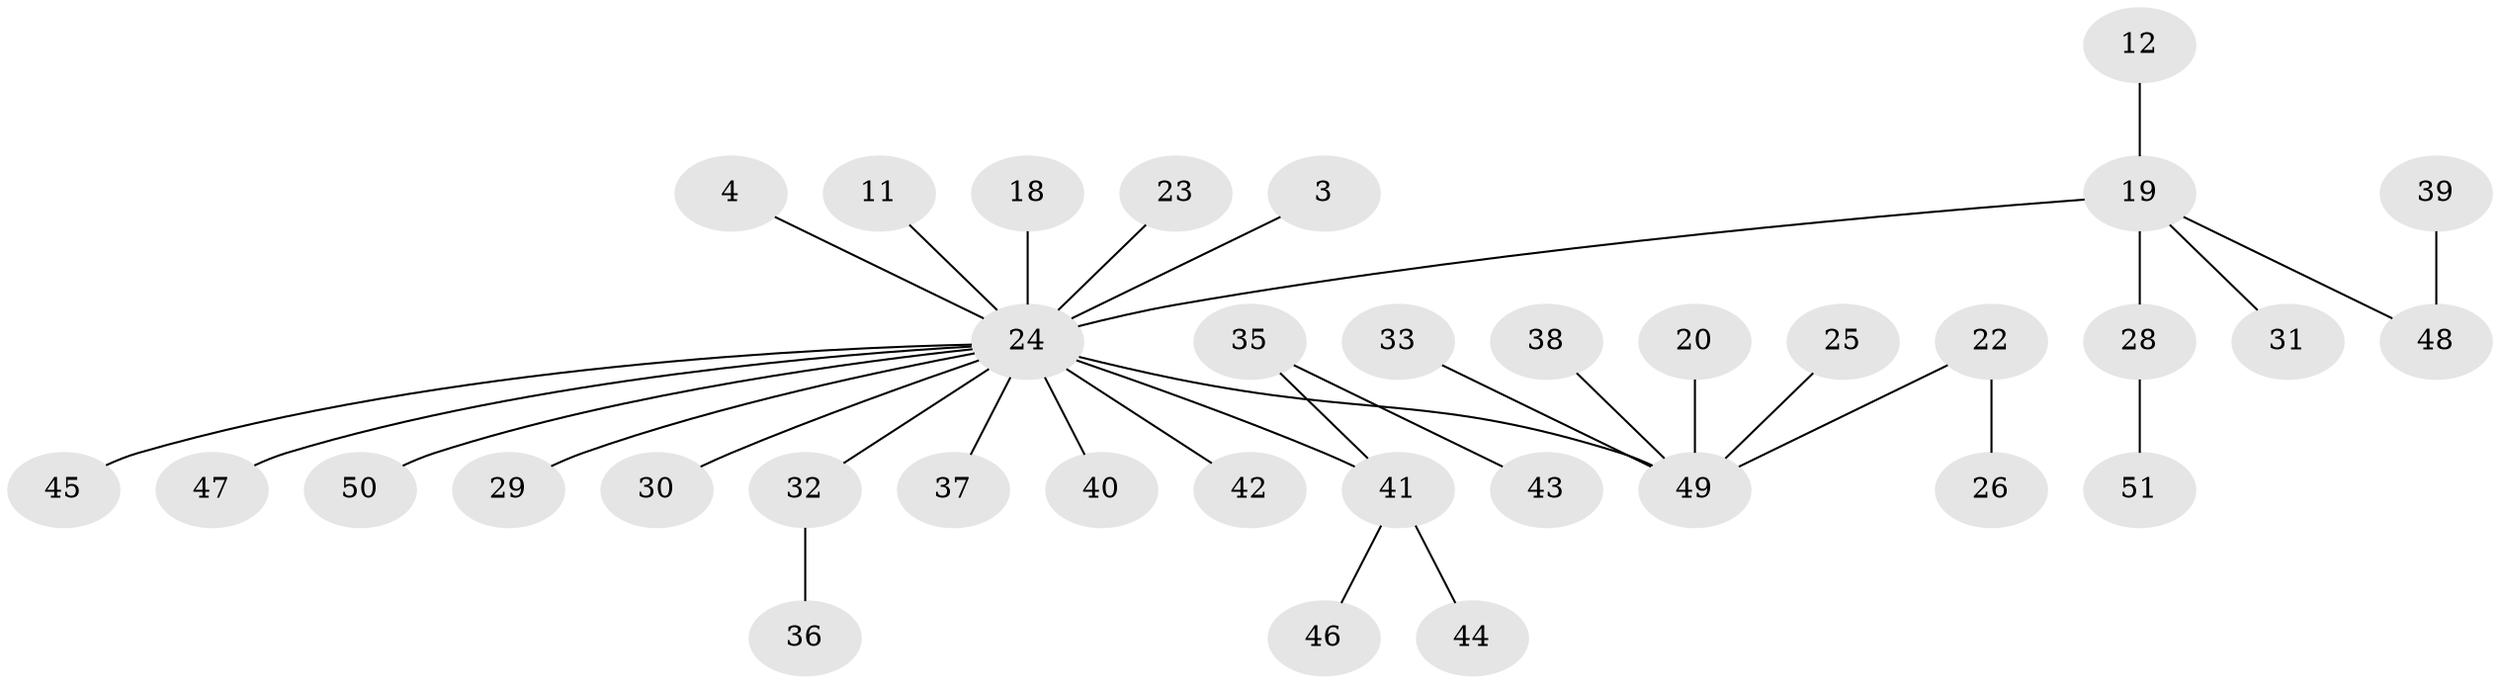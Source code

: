 // original degree distribution, {2: 0.27450980392156865, 19: 0.0196078431372549, 1: 0.5490196078431373, 5: 0.058823529411764705, 3: 0.0784313725490196, 4: 0.0196078431372549}
// Generated by graph-tools (version 1.1) at 2025/51/03/04/25 21:51:41]
// undirected, 35 vertices, 34 edges
graph export_dot {
graph [start="1"]
  node [color=gray90,style=filled];
  3;
  4;
  11;
  12;
  18;
  19 [super="+6"];
  20;
  22;
  23;
  24 [super="+8+7"];
  25;
  26;
  28;
  29;
  30;
  31;
  32 [super="+14"];
  33;
  35;
  36;
  37;
  38;
  39;
  40;
  41 [super="+13+15"];
  42 [super="+16"];
  43;
  44;
  45;
  46;
  47;
  48 [super="+27"];
  49 [super="+17+34"];
  50;
  51;
  3 -- 24;
  4 -- 24;
  11 -- 24;
  12 -- 19;
  18 -- 24;
  19 -- 31;
  19 -- 24 [weight=2];
  19 -- 28;
  19 -- 48;
  20 -- 49;
  22 -- 26;
  22 -- 49;
  23 -- 24;
  24 -- 30;
  24 -- 29;
  24 -- 37;
  24 -- 40;
  24 -- 45;
  24 -- 47;
  24 -- 50;
  24 -- 49 [weight=2];
  24 -- 41;
  24 -- 32;
  24 -- 42;
  25 -- 49;
  28 -- 51;
  32 -- 36;
  33 -- 49;
  35 -- 43;
  35 -- 41;
  38 -- 49;
  39 -- 48;
  41 -- 44;
  41 -- 46;
}
